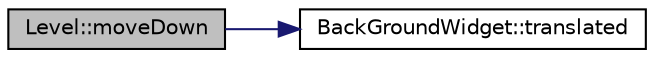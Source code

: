 digraph G
{
  edge [fontname="Helvetica",fontsize="10",labelfontname="Helvetica",labelfontsize="10"];
  node [fontname="Helvetica",fontsize="10",shape=record];
  rankdir="LR";
  Node1 [label="Level::moveDown",height=0.2,width=0.4,color="black", fillcolor="grey75", style="filled" fontcolor="black"];
  Node1 -> Node2 [color="midnightblue",fontsize="10",style="solid",fontname="Helvetica"];
  Node2 [label="BackGroundWidget::translated",height=0.2,width=0.4,color="black", fillcolor="white", style="filled",URL="$d2/d7a/classBackGroundWidget.html#afe0c2da39c644ef0257830d923ae4b99"];
}
